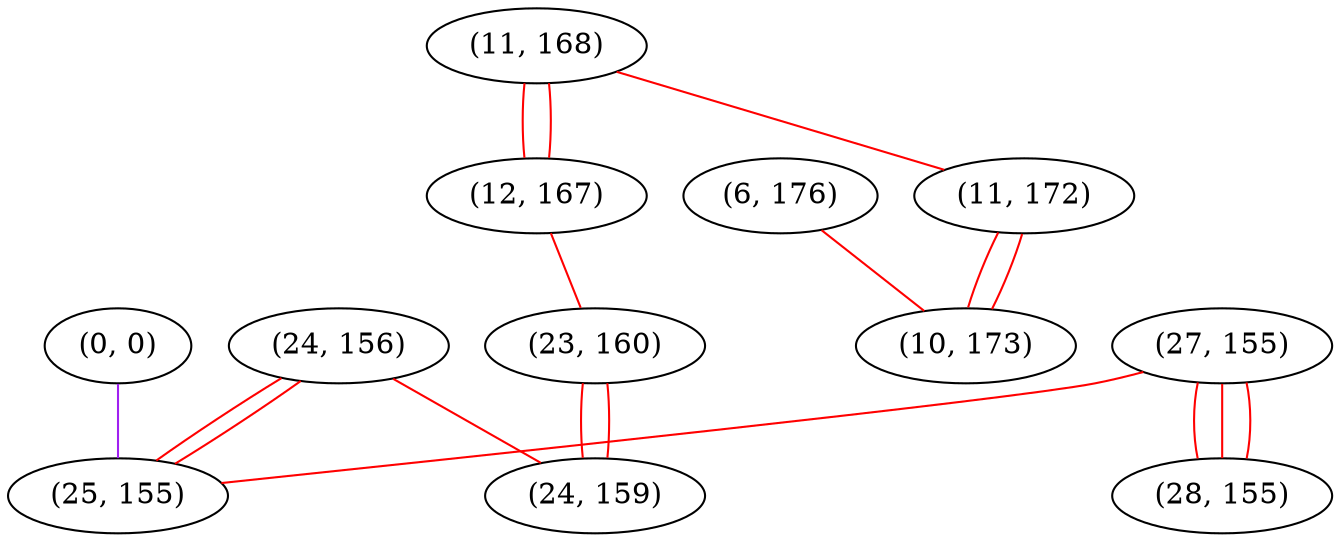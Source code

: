 graph "" {
"(0, 0)";
"(27, 155)";
"(24, 156)";
"(11, 168)";
"(12, 167)";
"(6, 176)";
"(25, 155)";
"(23, 160)";
"(28, 155)";
"(11, 172)";
"(10, 173)";
"(24, 159)";
"(0, 0)" -- "(25, 155)"  [color=purple, key=0, weight=4];
"(27, 155)" -- "(25, 155)"  [color=red, key=0, weight=1];
"(27, 155)" -- "(28, 155)"  [color=red, key=0, weight=1];
"(27, 155)" -- "(28, 155)"  [color=red, key=1, weight=1];
"(27, 155)" -- "(28, 155)"  [color=red, key=2, weight=1];
"(24, 156)" -- "(25, 155)"  [color=red, key=0, weight=1];
"(24, 156)" -- "(25, 155)"  [color=red, key=1, weight=1];
"(24, 156)" -- "(24, 159)"  [color=red, key=0, weight=1];
"(11, 168)" -- "(12, 167)"  [color=red, key=0, weight=1];
"(11, 168)" -- "(12, 167)"  [color=red, key=1, weight=1];
"(11, 168)" -- "(11, 172)"  [color=red, key=0, weight=1];
"(12, 167)" -- "(23, 160)"  [color=red, key=0, weight=1];
"(6, 176)" -- "(10, 173)"  [color=red, key=0, weight=1];
"(23, 160)" -- "(24, 159)"  [color=red, key=0, weight=1];
"(23, 160)" -- "(24, 159)"  [color=red, key=1, weight=1];
"(11, 172)" -- "(10, 173)"  [color=red, key=0, weight=1];
"(11, 172)" -- "(10, 173)"  [color=red, key=1, weight=1];
}
